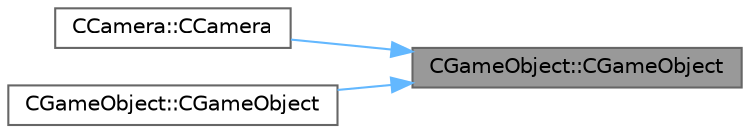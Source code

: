 digraph "CGameObject::CGameObject"
{
 // LATEX_PDF_SIZE
  bgcolor="transparent";
  edge [fontname=Helvetica,fontsize=10,labelfontname=Helvetica,labelfontsize=10];
  node [fontname=Helvetica,fontsize=10,shape=box,height=0.2,width=0.4];
  rankdir="RL";
  Node1 [id="Node000001",label="CGameObject::CGameObject",height=0.2,width=0.4,color="gray40", fillcolor="grey60", style="filled", fontcolor="black",tooltip=" "];
  Node1 -> Node2 [id="edge1_Node000001_Node000002",dir="back",color="steelblue1",style="solid",tooltip=" "];
  Node2 [id="Node000002",label="CCamera::CCamera",height=0.2,width=0.4,color="grey40", fillcolor="white", style="filled",URL="$class_c_camera.html#aeda45d30c01d8459732c0bcf0915099f",tooltip=" "];
  Node1 -> Node3 [id="edge2_Node000001_Node000003",dir="back",color="steelblue1",style="solid",tooltip=" "];
  Node3 [id="Node000003",label="CGameObject::CGameObject",height=0.2,width=0.4,color="grey40", fillcolor="white", style="filled",URL="$class_c_game_object.html#a9ee98ca09bd81d733ffb0da90df4738c",tooltip=" "];
}
